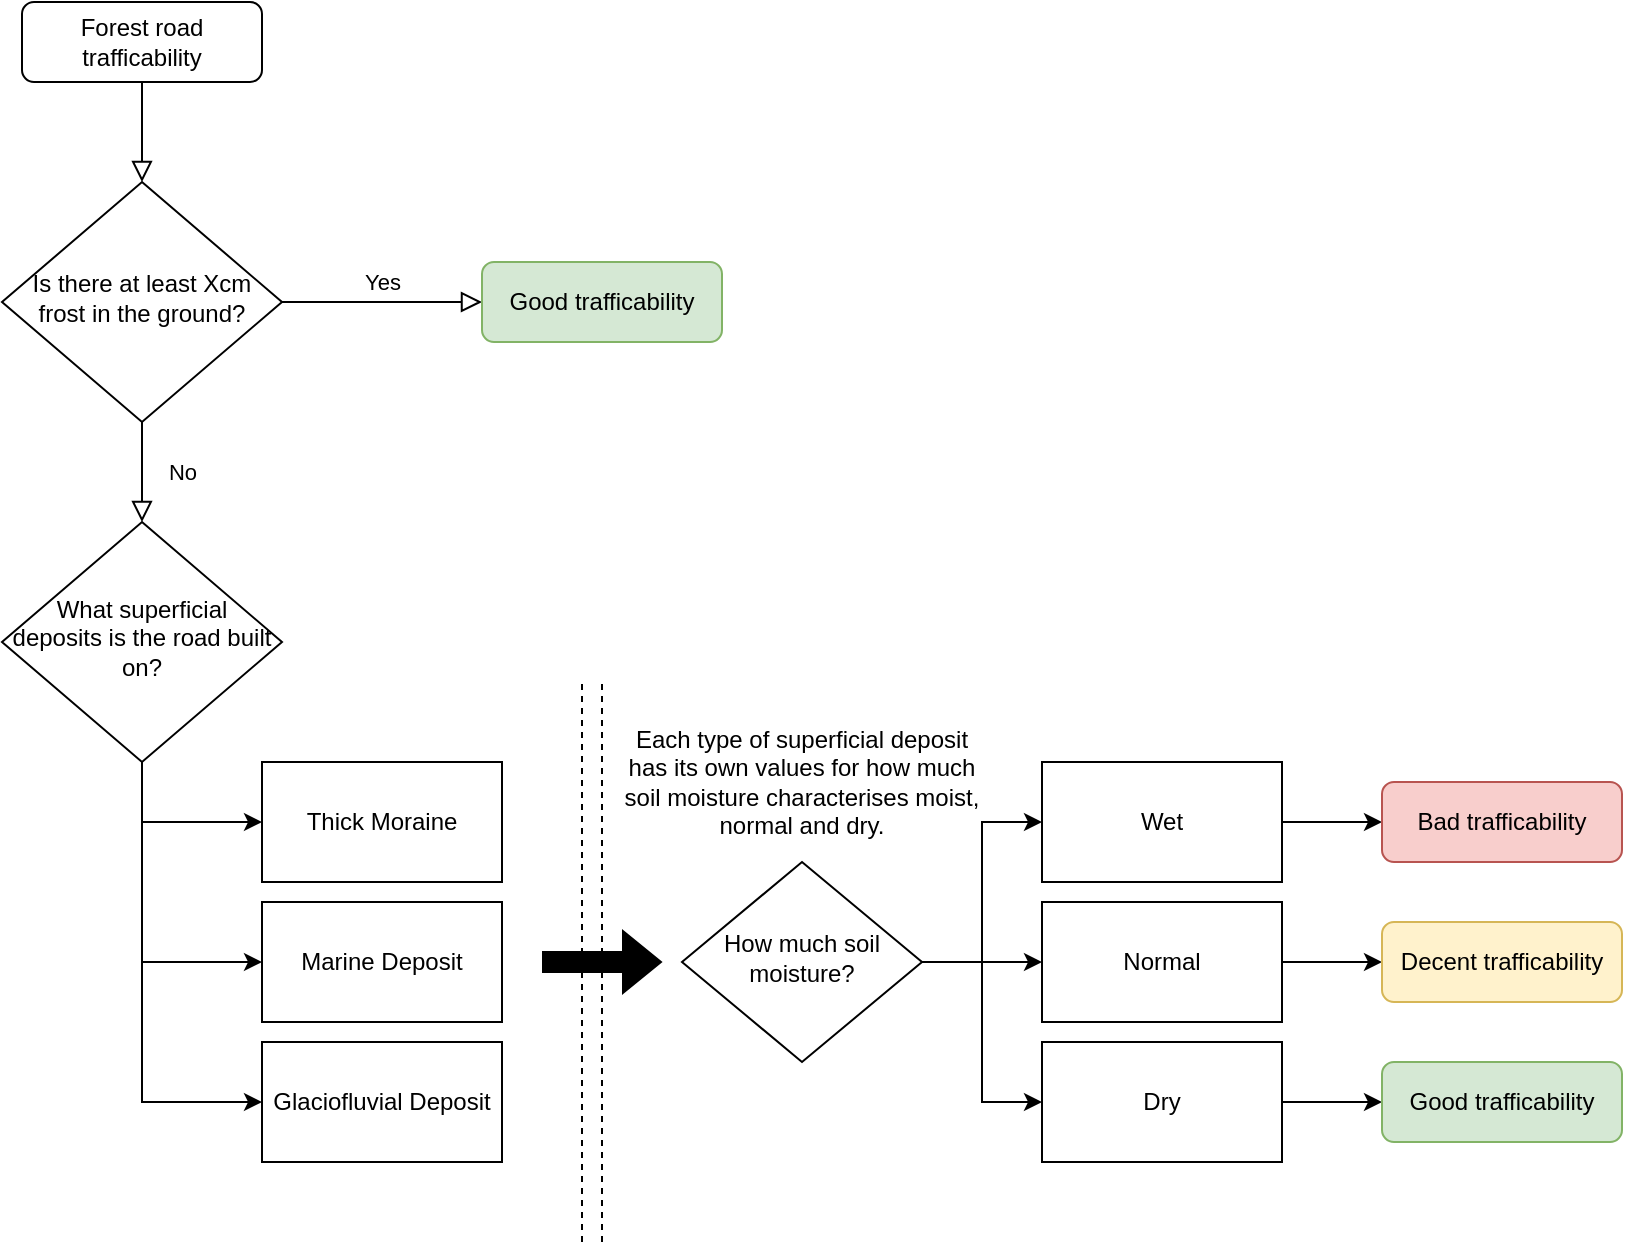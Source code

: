 <mxfile version="26.2.9">
  <diagram id="C5RBs43oDa-KdzZeNtuy" name="Page-1">
    <mxGraphModel dx="1188" dy="736" grid="1" gridSize="10" guides="1" tooltips="1" connect="1" arrows="1" fold="1" page="1" pageScale="1" pageWidth="827" pageHeight="1169" math="0" shadow="0">
      <root>
        <mxCell id="WIyWlLk6GJQsqaUBKTNV-0" />
        <mxCell id="WIyWlLk6GJQsqaUBKTNV-1" parent="WIyWlLk6GJQsqaUBKTNV-0" />
        <mxCell id="WIyWlLk6GJQsqaUBKTNV-2" value="" style="rounded=0;html=1;jettySize=auto;orthogonalLoop=1;fontSize=11;endArrow=block;endFill=0;endSize=8;strokeWidth=1;shadow=0;labelBackgroundColor=none;edgeStyle=orthogonalEdgeStyle;" parent="WIyWlLk6GJQsqaUBKTNV-1" source="WIyWlLk6GJQsqaUBKTNV-3" target="WIyWlLk6GJQsqaUBKTNV-6" edge="1">
          <mxGeometry relative="1" as="geometry" />
        </mxCell>
        <mxCell id="WIyWlLk6GJQsqaUBKTNV-3" value="Forest road trafficability" style="rounded=1;whiteSpace=wrap;html=1;fontSize=12;glass=0;strokeWidth=1;shadow=0;" parent="WIyWlLk6GJQsqaUBKTNV-1" vertex="1">
          <mxGeometry x="160" y="20" width="120" height="40" as="geometry" />
        </mxCell>
        <mxCell id="WIyWlLk6GJQsqaUBKTNV-4" value="No" style="rounded=0;html=1;jettySize=auto;orthogonalLoop=1;fontSize=11;endArrow=block;endFill=0;endSize=8;strokeWidth=1;shadow=0;labelBackgroundColor=none;edgeStyle=orthogonalEdgeStyle;" parent="WIyWlLk6GJQsqaUBKTNV-1" source="WIyWlLk6GJQsqaUBKTNV-6" target="WIyWlLk6GJQsqaUBKTNV-10" edge="1">
          <mxGeometry y="20" relative="1" as="geometry">
            <mxPoint as="offset" />
          </mxGeometry>
        </mxCell>
        <mxCell id="WIyWlLk6GJQsqaUBKTNV-5" value="Yes" style="edgeStyle=orthogonalEdgeStyle;rounded=0;html=1;jettySize=auto;orthogonalLoop=1;fontSize=11;endArrow=block;endFill=0;endSize=8;strokeWidth=1;shadow=0;labelBackgroundColor=none;" parent="WIyWlLk6GJQsqaUBKTNV-1" source="WIyWlLk6GJQsqaUBKTNV-6" target="WIyWlLk6GJQsqaUBKTNV-7" edge="1">
          <mxGeometry y="10" relative="1" as="geometry">
            <mxPoint as="offset" />
          </mxGeometry>
        </mxCell>
        <mxCell id="WIyWlLk6GJQsqaUBKTNV-6" value="&lt;font&gt;Is there at least Xcm frost in the ground?&lt;/font&gt;" style="rhombus;whiteSpace=wrap;shadow=0;fontFamily=Helvetica;fontSize=12;align=center;strokeWidth=1;spacing=6;spacingTop=-4;html=1;" parent="WIyWlLk6GJQsqaUBKTNV-1" vertex="1">
          <mxGeometry x="150" y="110" width="140" height="120" as="geometry" />
        </mxCell>
        <mxCell id="WIyWlLk6GJQsqaUBKTNV-7" value="Good trafficability" style="rounded=1;whiteSpace=wrap;html=1;fontSize=12;glass=0;strokeWidth=1;shadow=0;fillColor=#d5e8d4;strokeColor=#82b366;" parent="WIyWlLk6GJQsqaUBKTNV-1" vertex="1">
          <mxGeometry x="390" y="150" width="120" height="40" as="geometry" />
        </mxCell>
        <mxCell id="4Eor0pQ1usvFQlvbtvJC-3" style="edgeStyle=orthogonalEdgeStyle;rounded=0;orthogonalLoop=1;jettySize=auto;html=1;exitX=0.5;exitY=1;exitDx=0;exitDy=0;entryX=0;entryY=0.5;entryDx=0;entryDy=0;" parent="WIyWlLk6GJQsqaUBKTNV-1" source="WIyWlLk6GJQsqaUBKTNV-10" target="4Eor0pQ1usvFQlvbtvJC-2" edge="1">
          <mxGeometry relative="1" as="geometry" />
        </mxCell>
        <mxCell id="4Eor0pQ1usvFQlvbtvJC-4" style="edgeStyle=orthogonalEdgeStyle;rounded=0;orthogonalLoop=1;jettySize=auto;html=1;entryX=0;entryY=0.5;entryDx=0;entryDy=0;exitX=0.5;exitY=1;exitDx=0;exitDy=0;" parent="WIyWlLk6GJQsqaUBKTNV-1" source="WIyWlLk6GJQsqaUBKTNV-10" target="4Eor0pQ1usvFQlvbtvJC-1" edge="1">
          <mxGeometry relative="1" as="geometry" />
        </mxCell>
        <mxCell id="4Eor0pQ1usvFQlvbtvJC-5" style="edgeStyle=orthogonalEdgeStyle;rounded=0;orthogonalLoop=1;jettySize=auto;html=1;entryX=0;entryY=0.5;entryDx=0;entryDy=0;exitX=0.5;exitY=1;exitDx=0;exitDy=0;" parent="WIyWlLk6GJQsqaUBKTNV-1" source="WIyWlLk6GJQsqaUBKTNV-10" target="4Eor0pQ1usvFQlvbtvJC-0" edge="1">
          <mxGeometry relative="1" as="geometry" />
        </mxCell>
        <mxCell id="WIyWlLk6GJQsqaUBKTNV-10" value="&lt;font&gt;What superficial deposits is the road built on?&lt;/font&gt;" style="rhombus;shadow=0;fontFamily=Helvetica;fontSize=12;align=center;strokeWidth=1;spacing=6;spacingTop=-4;rounded=0;arcSize=0;whiteSpace=wrap;html=1;" parent="WIyWlLk6GJQsqaUBKTNV-1" vertex="1">
          <mxGeometry x="150" y="280" width="140" height="120" as="geometry" />
        </mxCell>
        <mxCell id="4Eor0pQ1usvFQlvbtvJC-0" value="Thick Moraine" style="rounded=0;whiteSpace=wrap;html=1;" parent="WIyWlLk6GJQsqaUBKTNV-1" vertex="1">
          <mxGeometry x="280" y="400" width="120" height="60" as="geometry" />
        </mxCell>
        <mxCell id="4Eor0pQ1usvFQlvbtvJC-1" value="Marine Deposit" style="rounded=0;whiteSpace=wrap;html=1;" parent="WIyWlLk6GJQsqaUBKTNV-1" vertex="1">
          <mxGeometry x="280" y="470" width="120" height="60" as="geometry" />
        </mxCell>
        <mxCell id="4Eor0pQ1usvFQlvbtvJC-2" value="Glaciofluvial Deposit" style="rounded=0;whiteSpace=wrap;html=1;" parent="WIyWlLk6GJQsqaUBKTNV-1" vertex="1">
          <mxGeometry x="280" y="540" width="120" height="60" as="geometry" />
        </mxCell>
        <mxCell id="4Eor0pQ1usvFQlvbtvJC-6" value="" style="endArrow=none;dashed=1;html=1;rounded=0;" parent="WIyWlLk6GJQsqaUBKTNV-1" edge="1">
          <mxGeometry width="50" height="50" relative="1" as="geometry">
            <mxPoint x="440" y="640" as="sourcePoint" />
            <mxPoint x="440" y="360" as="targetPoint" />
          </mxGeometry>
        </mxCell>
        <mxCell id="4Eor0pQ1usvFQlvbtvJC-7" value="" style="shape=flexArrow;endArrow=classic;html=1;rounded=0;fillColor=#000000;" parent="WIyWlLk6GJQsqaUBKTNV-1" edge="1">
          <mxGeometry width="50" height="50" relative="1" as="geometry">
            <mxPoint x="420" y="500" as="sourcePoint" />
            <mxPoint x="480" y="500" as="targetPoint" />
          </mxGeometry>
        </mxCell>
        <mxCell id="4Eor0pQ1usvFQlvbtvJC-13" style="edgeStyle=orthogonalEdgeStyle;rounded=0;orthogonalLoop=1;jettySize=auto;html=1;entryX=0;entryY=0.5;entryDx=0;entryDy=0;" parent="WIyWlLk6GJQsqaUBKTNV-1" source="4Eor0pQ1usvFQlvbtvJC-9" target="4Eor0pQ1usvFQlvbtvJC-10" edge="1">
          <mxGeometry relative="1" as="geometry" />
        </mxCell>
        <mxCell id="4Eor0pQ1usvFQlvbtvJC-14" style="edgeStyle=orthogonalEdgeStyle;rounded=0;orthogonalLoop=1;jettySize=auto;html=1;entryX=0;entryY=0.5;entryDx=0;entryDy=0;" parent="WIyWlLk6GJQsqaUBKTNV-1" source="4Eor0pQ1usvFQlvbtvJC-9" target="4Eor0pQ1usvFQlvbtvJC-11" edge="1">
          <mxGeometry relative="1" as="geometry" />
        </mxCell>
        <mxCell id="4Eor0pQ1usvFQlvbtvJC-15" style="edgeStyle=orthogonalEdgeStyle;rounded=0;orthogonalLoop=1;jettySize=auto;html=1;entryX=0;entryY=0.5;entryDx=0;entryDy=0;" parent="WIyWlLk6GJQsqaUBKTNV-1" source="4Eor0pQ1usvFQlvbtvJC-9" target="4Eor0pQ1usvFQlvbtvJC-12" edge="1">
          <mxGeometry relative="1" as="geometry" />
        </mxCell>
        <mxCell id="4Eor0pQ1usvFQlvbtvJC-9" value="How much soil moisture?" style="rhombus;whiteSpace=wrap;html=1;shadow=0;fontFamily=Helvetica;fontSize=12;align=center;strokeWidth=1;spacing=6;spacingTop=-4;" parent="WIyWlLk6GJQsqaUBKTNV-1" vertex="1">
          <mxGeometry x="490" y="450" width="120" height="100" as="geometry" />
        </mxCell>
        <mxCell id="4Eor0pQ1usvFQlvbtvJC-22" style="edgeStyle=orthogonalEdgeStyle;rounded=0;orthogonalLoop=1;jettySize=auto;html=1;entryX=0;entryY=0.5;entryDx=0;entryDy=0;" parent="WIyWlLk6GJQsqaUBKTNV-1" source="4Eor0pQ1usvFQlvbtvJC-10" target="4Eor0pQ1usvFQlvbtvJC-17" edge="1">
          <mxGeometry relative="1" as="geometry" />
        </mxCell>
        <mxCell id="4Eor0pQ1usvFQlvbtvJC-10" value="Wet" style="rounded=0;whiteSpace=wrap;html=1;" parent="WIyWlLk6GJQsqaUBKTNV-1" vertex="1">
          <mxGeometry x="670" y="400" width="120" height="60" as="geometry" />
        </mxCell>
        <mxCell id="4Eor0pQ1usvFQlvbtvJC-20" style="edgeStyle=orthogonalEdgeStyle;rounded=0;orthogonalLoop=1;jettySize=auto;html=1;" parent="WIyWlLk6GJQsqaUBKTNV-1" source="4Eor0pQ1usvFQlvbtvJC-11" target="4Eor0pQ1usvFQlvbtvJC-18" edge="1">
          <mxGeometry relative="1" as="geometry" />
        </mxCell>
        <mxCell id="4Eor0pQ1usvFQlvbtvJC-11" value="Normal" style="rounded=0;whiteSpace=wrap;html=1;" parent="WIyWlLk6GJQsqaUBKTNV-1" vertex="1">
          <mxGeometry x="670" y="470" width="120" height="60" as="geometry" />
        </mxCell>
        <mxCell id="4Eor0pQ1usvFQlvbtvJC-21" style="edgeStyle=orthogonalEdgeStyle;rounded=0;orthogonalLoop=1;jettySize=auto;html=1;" parent="WIyWlLk6GJQsqaUBKTNV-1" source="4Eor0pQ1usvFQlvbtvJC-12" target="4Eor0pQ1usvFQlvbtvJC-19" edge="1">
          <mxGeometry relative="1" as="geometry" />
        </mxCell>
        <mxCell id="4Eor0pQ1usvFQlvbtvJC-12" value="Dry" style="rounded=0;whiteSpace=wrap;html=1;" parent="WIyWlLk6GJQsqaUBKTNV-1" vertex="1">
          <mxGeometry x="670" y="540" width="120" height="60" as="geometry" />
        </mxCell>
        <mxCell id="4Eor0pQ1usvFQlvbtvJC-17" value="Bad trafficability" style="rounded=1;whiteSpace=wrap;html=1;fontSize=12;glass=0;strokeWidth=1;shadow=0;fillColor=#f8cecc;strokeColor=#b85450;" parent="WIyWlLk6GJQsqaUBKTNV-1" vertex="1">
          <mxGeometry x="840" y="410" width="120" height="40" as="geometry" />
        </mxCell>
        <mxCell id="4Eor0pQ1usvFQlvbtvJC-18" value="Decent trafficability" style="rounded=1;whiteSpace=wrap;html=1;fontSize=12;glass=0;strokeWidth=1;shadow=0;fillColor=#fff2cc;strokeColor=#d6b656;" parent="WIyWlLk6GJQsqaUBKTNV-1" vertex="1">
          <mxGeometry x="840" y="480" width="120" height="40" as="geometry" />
        </mxCell>
        <mxCell id="4Eor0pQ1usvFQlvbtvJC-19" value="Good trafficability" style="rounded=1;whiteSpace=wrap;html=1;fontSize=12;glass=0;strokeWidth=1;shadow=0;fillColor=#d5e8d4;strokeColor=#82b366;" parent="WIyWlLk6GJQsqaUBKTNV-1" vertex="1">
          <mxGeometry x="840" y="550" width="120" height="40" as="geometry" />
        </mxCell>
        <mxCell id="4Eor0pQ1usvFQlvbtvJC-23" value="" style="endArrow=none;dashed=1;html=1;rounded=0;" parent="WIyWlLk6GJQsqaUBKTNV-1" edge="1">
          <mxGeometry width="50" height="50" relative="1" as="geometry">
            <mxPoint x="450" y="640" as="sourcePoint" />
            <mxPoint x="450" y="360" as="targetPoint" />
          </mxGeometry>
        </mxCell>
        <mxCell id="4Eor0pQ1usvFQlvbtvJC-27" value="&lt;div&gt;Each type of superficial deposit has its own values ​​for how much soil moisture characterises moist, normal and dry.&lt;/div&gt;" style="text;html=1;align=center;verticalAlign=middle;whiteSpace=wrap;rounded=0;" parent="WIyWlLk6GJQsqaUBKTNV-1" vertex="1">
          <mxGeometry x="460" y="370" width="180" height="80" as="geometry" />
        </mxCell>
      </root>
    </mxGraphModel>
  </diagram>
</mxfile>
